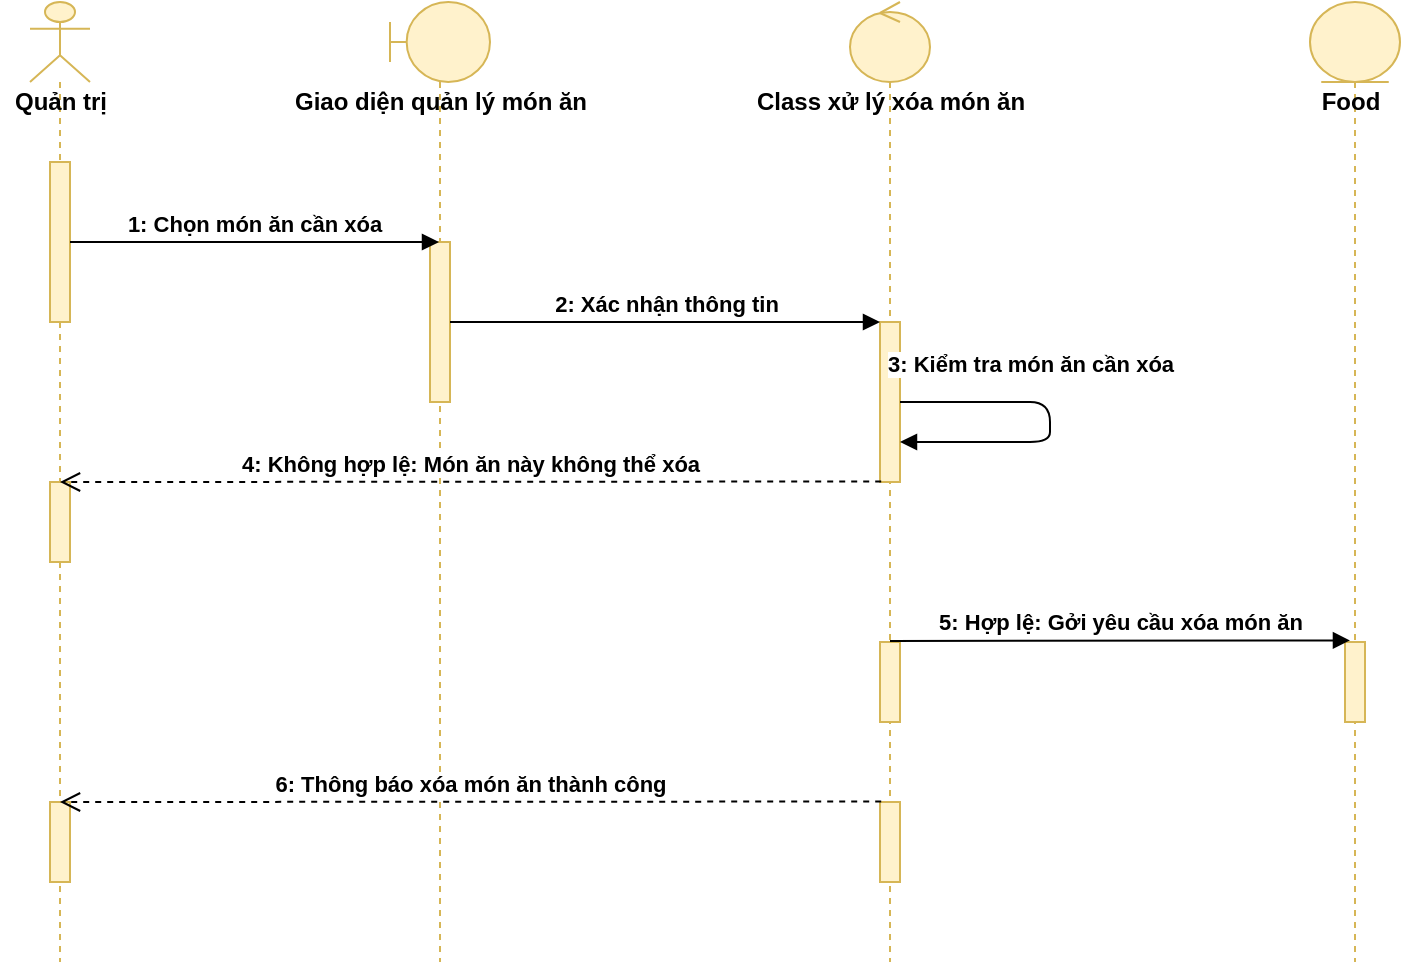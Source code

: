<mxfile version="12.3.8" type="google" pages="1"><diagram id="3tXbWNATpdU5HryHUigz" name="Page-1"><mxGraphModel dx="1038" dy="531" grid="1" gridSize="10" guides="1" tooltips="1" connect="1" arrows="1" fold="1" page="1" pageScale="1" pageWidth="850" pageHeight="1100" math="0" shadow="0"><root><mxCell id="0"/><mxCell id="1" parent="0"/><mxCell id="CtfnuhXW0iT4ClnZI2kK-1" value="" style="shape=umlLifeline;participant=umlActor;perimeter=lifelinePerimeter;whiteSpace=wrap;html=1;container=1;collapsible=0;recursiveResize=0;verticalAlign=top;spacingTop=36;labelBackgroundColor=#ffffff;outlineConnect=0;fillColor=#fff2cc;strokeColor=#d6b656;" vertex="1" parent="1"><mxGeometry x="90" y="40" width="30" height="480" as="geometry"/></mxCell><mxCell id="CtfnuhXW0iT4ClnZI2kK-9" value="" style="html=1;points=[];perimeter=orthogonalPerimeter;fillColor=#fff2cc;strokeColor=#d6b656;" vertex="1" parent="CtfnuhXW0iT4ClnZI2kK-1"><mxGeometry x="10" y="80" width="10" height="80" as="geometry"/></mxCell><mxCell id="CtfnuhXW0iT4ClnZI2kK-15" value="" style="html=1;points=[];perimeter=orthogonalPerimeter;fillColor=#fff2cc;strokeColor=#d6b656;" vertex="1" parent="CtfnuhXW0iT4ClnZI2kK-1"><mxGeometry x="10" y="240" width="10" height="40" as="geometry"/></mxCell><mxCell id="CtfnuhXW0iT4ClnZI2kK-26" value="" style="html=1;points=[];perimeter=orthogonalPerimeter;fillColor=#fff2cc;strokeColor=#d6b656;" vertex="1" parent="CtfnuhXW0iT4ClnZI2kK-1"><mxGeometry x="10" y="400" width="10" height="40" as="geometry"/></mxCell><mxCell id="CtfnuhXW0iT4ClnZI2kK-2" value="&lt;b&gt;Quản trị&lt;/b&gt;" style="text;html=1;align=center;verticalAlign=middle;resizable=0;points=[];;autosize=1;" vertex="1" parent="1"><mxGeometry x="75" y="80" width="60" height="20" as="geometry"/></mxCell><mxCell id="CtfnuhXW0iT4ClnZI2kK-3" value="" style="shape=umlLifeline;participant=umlBoundary;perimeter=lifelinePerimeter;whiteSpace=wrap;html=1;container=1;collapsible=0;recursiveResize=0;verticalAlign=top;spacingTop=36;labelBackgroundColor=#ffffff;outlineConnect=0;fillColor=#fff2cc;strokeColor=#d6b656;" vertex="1" parent="1"><mxGeometry x="270" y="40" width="50" height="480" as="geometry"/></mxCell><mxCell id="CtfnuhXW0iT4ClnZI2kK-10" value="" style="html=1;points=[];perimeter=orthogonalPerimeter;fillColor=#fff2cc;strokeColor=#d6b656;" vertex="1" parent="CtfnuhXW0iT4ClnZI2kK-3"><mxGeometry x="20" y="120" width="10" height="80" as="geometry"/></mxCell><mxCell id="CtfnuhXW0iT4ClnZI2kK-4" value="&lt;b&gt;Giao diện quản lý món ăn&lt;/b&gt;" style="text;html=1;align=center;verticalAlign=middle;resizable=0;points=[];;autosize=1;" vertex="1" parent="1"><mxGeometry x="215" y="80" width="160" height="20" as="geometry"/></mxCell><mxCell id="CtfnuhXW0iT4ClnZI2kK-5" value="" style="shape=umlLifeline;participant=umlControl;perimeter=lifelinePerimeter;whiteSpace=wrap;html=1;container=1;collapsible=0;recursiveResize=0;verticalAlign=top;spacingTop=36;labelBackgroundColor=#ffffff;outlineConnect=0;fillColor=#fff2cc;strokeColor=#d6b656;" vertex="1" parent="1"><mxGeometry x="500" y="40" width="40" height="480" as="geometry"/></mxCell><mxCell id="CtfnuhXW0iT4ClnZI2kK-12" value="" style="html=1;points=[];perimeter=orthogonalPerimeter;fillColor=#fff2cc;strokeColor=#d6b656;" vertex="1" parent="CtfnuhXW0iT4ClnZI2kK-5"><mxGeometry x="15" y="160" width="10" height="80" as="geometry"/></mxCell><mxCell id="CtfnuhXW0iT4ClnZI2kK-19" value="" style="html=1;points=[];perimeter=orthogonalPerimeter;fillColor=#fff2cc;strokeColor=#d6b656;" vertex="1" parent="CtfnuhXW0iT4ClnZI2kK-5"><mxGeometry x="15" y="320" width="10" height="40" as="geometry"/></mxCell><mxCell id="CtfnuhXW0iT4ClnZI2kK-25" value="" style="html=1;points=[];perimeter=orthogonalPerimeter;fillColor=#fff2cc;strokeColor=#d6b656;" vertex="1" parent="CtfnuhXW0iT4ClnZI2kK-5"><mxGeometry x="15" y="400" width="10" height="40" as="geometry"/></mxCell><mxCell id="CtfnuhXW0iT4ClnZI2kK-6" value="&lt;b&gt;Class xử lý xóa món ăn&lt;/b&gt;" style="text;html=1;align=center;verticalAlign=middle;resizable=0;points=[];;autosize=1;" vertex="1" parent="1"><mxGeometry x="445" y="80" width="150" height="20" as="geometry"/></mxCell><mxCell id="CtfnuhXW0iT4ClnZI2kK-7" value="" style="shape=umlLifeline;participant=umlEntity;perimeter=lifelinePerimeter;whiteSpace=wrap;html=1;container=1;collapsible=0;recursiveResize=0;verticalAlign=top;spacingTop=36;labelBackgroundColor=#ffffff;outlineConnect=0;fillColor=#fff2cc;strokeColor=#d6b656;" vertex="1" parent="1"><mxGeometry x="730" y="40" width="45" height="480" as="geometry"/></mxCell><mxCell id="CtfnuhXW0iT4ClnZI2kK-8" value="&lt;b&gt;Food&lt;/b&gt;" style="text;html=1;align=center;verticalAlign=middle;resizable=0;points=[];;autosize=1;" vertex="1" parent="CtfnuhXW0iT4ClnZI2kK-7"><mxGeometry x="-5" y="40" width="50" height="20" as="geometry"/></mxCell><mxCell id="CtfnuhXW0iT4ClnZI2kK-11" value="1: Chọn món ăn cần xóa" style="html=1;verticalAlign=bottom;endArrow=block;fontStyle=1" edge="1" parent="1" target="CtfnuhXW0iT4ClnZI2kK-3"><mxGeometry width="80" relative="1" as="geometry"><mxPoint x="110" y="160" as="sourcePoint"/><mxPoint x="190" y="160" as="targetPoint"/></mxGeometry></mxCell><mxCell id="CtfnuhXW0iT4ClnZI2kK-13" value="2: Xác nhận thông tin" style="html=1;verticalAlign=bottom;endArrow=block;fontStyle=1" edge="1" parent="1" target="CtfnuhXW0iT4ClnZI2kK-12"><mxGeometry width="80" relative="1" as="geometry"><mxPoint x="300" y="200" as="sourcePoint"/><mxPoint x="484.5" y="200" as="targetPoint"/></mxGeometry></mxCell><mxCell id="CtfnuhXW0iT4ClnZI2kK-14" value="3: Kiểm tra món ăn cần xóa" style="html=1;verticalAlign=bottom;endArrow=block;fontStyle=1;" edge="1" parent="1" target="CtfnuhXW0iT4ClnZI2kK-12"><mxGeometry x="-0.235" y="10" width="80" relative="1" as="geometry"><mxPoint x="525" y="240" as="sourcePoint"/><mxPoint x="527" y="273" as="targetPoint"/><Array as="points"><mxPoint x="600" y="240"/><mxPoint x="600" y="260"/></Array><mxPoint as="offset"/></mxGeometry></mxCell><mxCell id="CtfnuhXW0iT4ClnZI2kK-16" value="4: Không hợp lệ: Món ăn này không thể xóa" style="html=1;verticalAlign=bottom;endArrow=open;dashed=1;endSize=8;fontStyle=1;exitX=0.06;exitY=0.997;exitDx=0;exitDy=0;exitPerimeter=0;" edge="1" parent="1" source="CtfnuhXW0iT4ClnZI2kK-12"><mxGeometry relative="1" as="geometry"><mxPoint x="185" y="280" as="sourcePoint"/><mxPoint x="105" y="280" as="targetPoint"/></mxGeometry></mxCell><mxCell id="CtfnuhXW0iT4ClnZI2kK-23" value="" style="html=1;points=[];perimeter=orthogonalPerimeter;fillColor=#fff2cc;strokeColor=#d6b656;" vertex="1" parent="1"><mxGeometry x="747.5" y="360" width="10" height="40" as="geometry"/></mxCell><mxCell id="CtfnuhXW0iT4ClnZI2kK-24" value="5: Hợp lệ: Gởi yêu cầu xóa món ăn" style="html=1;verticalAlign=bottom;endArrow=block;fontStyle=1;entryX=0.444;entryY=0.665;entryDx=0;entryDy=0;entryPerimeter=0;" edge="1" parent="1" target="CtfnuhXW0iT4ClnZI2kK-7"><mxGeometry width="80" relative="1" as="geometry"><mxPoint x="520" y="359.5" as="sourcePoint"/><mxPoint x="735" y="359.5" as="targetPoint"/></mxGeometry></mxCell><mxCell id="CtfnuhXW0iT4ClnZI2kK-27" value="6: Thông báo xóa món ăn thành công" style="html=1;verticalAlign=bottom;endArrow=open;dashed=1;endSize=8;fontStyle=1;exitX=0.06;exitY=0.997;exitDx=0;exitDy=0;exitPerimeter=0;" edge="1" parent="1"><mxGeometry relative="1" as="geometry"><mxPoint x="515.6" y="439.76" as="sourcePoint"/><mxPoint x="105" y="440" as="targetPoint"/></mxGeometry></mxCell></root></mxGraphModel></diagram></mxfile>
